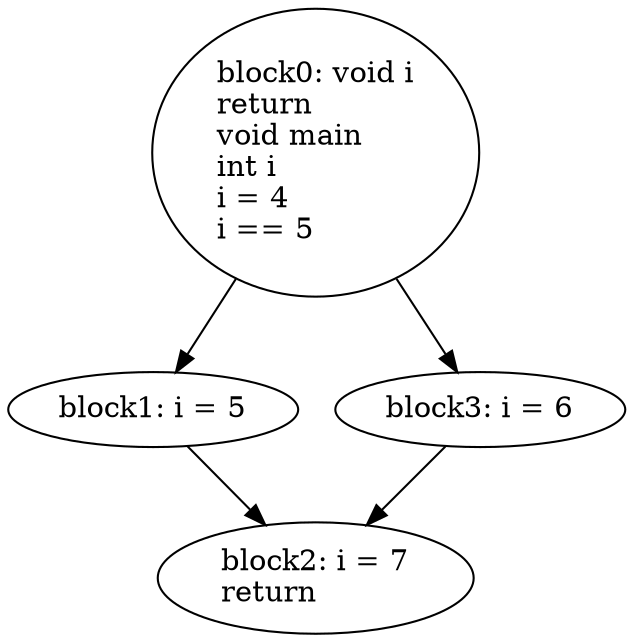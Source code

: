 digraph G {
  block0 [ label="block0: void\ i\lreturn\ \lvoid\ main\lint\ i\li\ =\ 4\li\ ==\ 5\l" ];
  block1 [ label="block1: i\ =\ 5\l" ];
  block2 [ label="block2: i\ =\ 7\lreturn\ \l" ];
  block3 [ label="block3: i\ =\ 6\l" ];
  block0 -> block1;
  block1 -> block2;
  block0 -> block3;
  block3 -> block2;
}

